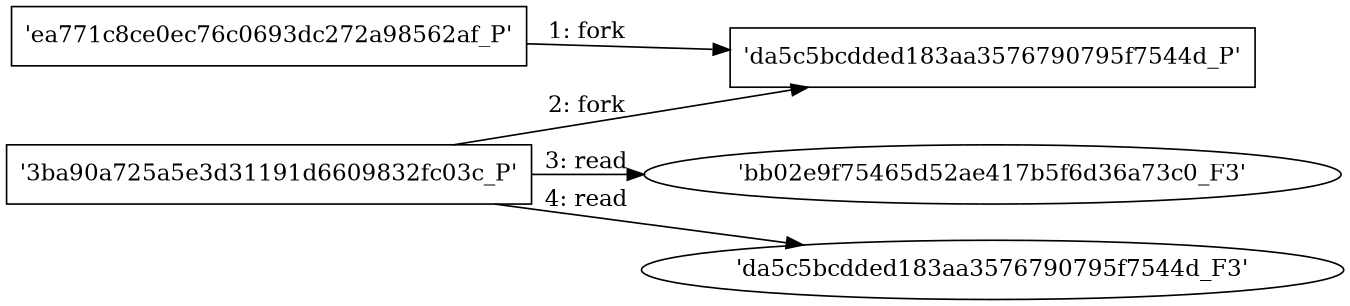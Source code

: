 digraph "D:\Learning\Paper\apt\基于CTI的攻击预警\Dataset\攻击图\ASGfromALLCTI\Build a privacy-resilient workplace with Microsoft Priva.dot" {
rankdir="LR"
size="9"
fixedsize="false"
splines="true"
nodesep=0.3
ranksep=0
fontsize=10
overlap="scalexy"
engine= "neato"
	"'ea771c8ce0ec76c0693dc272a98562af_P'" [node_type=Process shape=box]
	"'da5c5bcdded183aa3576790795f7544d_P'" [node_type=Process shape=box]
	"'ea771c8ce0ec76c0693dc272a98562af_P'" -> "'da5c5bcdded183aa3576790795f7544d_P'" [label="1: fork"]
	"'3ba90a725a5e3d31191d6609832fc03c_P'" [node_type=Process shape=box]
	"'da5c5bcdded183aa3576790795f7544d_P'" [node_type=Process shape=box]
	"'3ba90a725a5e3d31191d6609832fc03c_P'" -> "'da5c5bcdded183aa3576790795f7544d_P'" [label="2: fork"]
	"'bb02e9f75465d52ae417b5f6d36a73c0_F3'" [node_type=file shape=ellipse]
	"'3ba90a725a5e3d31191d6609832fc03c_P'" [node_type=Process shape=box]
	"'3ba90a725a5e3d31191d6609832fc03c_P'" -> "'bb02e9f75465d52ae417b5f6d36a73c0_F3'" [label="3: read"]
	"'da5c5bcdded183aa3576790795f7544d_F3'" [node_type=file shape=ellipse]
	"'3ba90a725a5e3d31191d6609832fc03c_P'" [node_type=Process shape=box]
	"'3ba90a725a5e3d31191d6609832fc03c_P'" -> "'da5c5bcdded183aa3576790795f7544d_F3'" [label="4: read"]
}
